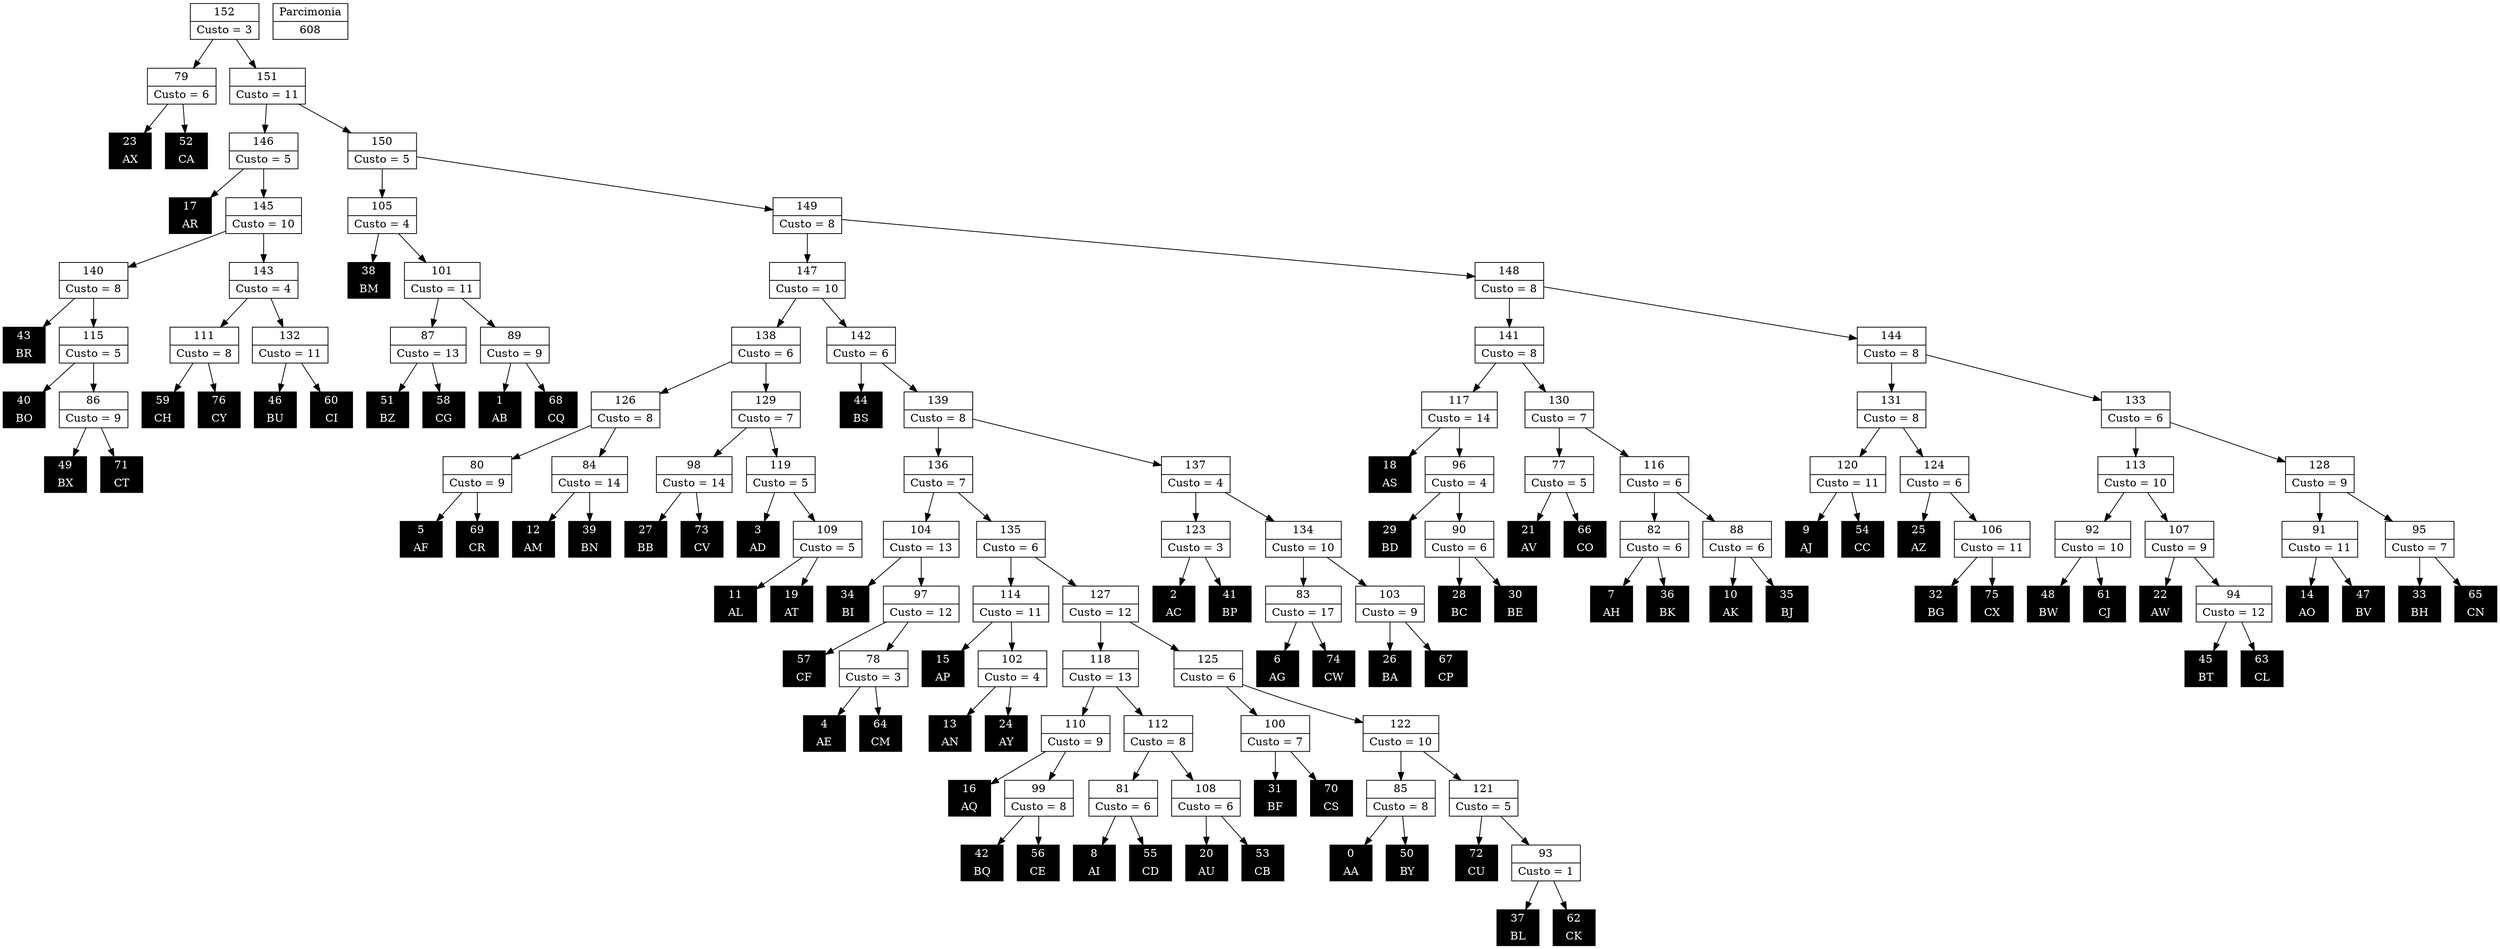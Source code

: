 Digraph G {
0 [shape="record", label="{0 | AA}",style=filled, color=black, fontcolor=white,fontsize=14, height=0.5]
1 [shape="record", label="{1 | AB}",style=filled, color=black, fontcolor=white,fontsize=14, height=0.5]
2 [shape="record", label="{2 | AC}",style=filled, color=black, fontcolor=white,fontsize=14, height=0.5]
3 [shape="record", label="{3 | AD}",style=filled, color=black, fontcolor=white,fontsize=14, height=0.5]
4 [shape="record", label="{4 | AE}",style=filled, color=black, fontcolor=white,fontsize=14, height=0.5]
5 [shape="record", label="{5 | AF}",style=filled, color=black, fontcolor=white,fontsize=14, height=0.5]
6 [shape="record", label="{6 | AG}",style=filled, color=black, fontcolor=white,fontsize=14, height=0.5]
7 [shape="record", label="{7 | AH}",style=filled, color=black, fontcolor=white,fontsize=14, height=0.5]
8 [shape="record", label="{8 | AI}",style=filled, color=black, fontcolor=white,fontsize=14, height=0.5]
9 [shape="record", label="{9 | AJ}",style=filled, color=black, fontcolor=white,fontsize=14, height=0.5]
10 [shape="record", label="{10 | AK}",style=filled, color=black, fontcolor=white,fontsize=14, height=0.5]
11 [shape="record", label="{11 | AL}",style=filled, color=black, fontcolor=white,fontsize=14, height=0.5]
12 [shape="record", label="{12 | AM}",style=filled, color=black, fontcolor=white,fontsize=14, height=0.5]
13 [shape="record", label="{13 | AN}",style=filled, color=black, fontcolor=white,fontsize=14, height=0.5]
14 [shape="record", label="{14 | AO}",style=filled, color=black, fontcolor=white,fontsize=14, height=0.5]
15 [shape="record", label="{15 | AP}",style=filled, color=black, fontcolor=white,fontsize=14, height=0.5]
16 [shape="record", label="{16 | AQ}",style=filled, color=black, fontcolor=white,fontsize=14, height=0.5]
17 [shape="record", label="{17 | AR}",style=filled, color=black, fontcolor=white,fontsize=14, height=0.5]
18 [shape="record", label="{18 | AS}",style=filled, color=black, fontcolor=white,fontsize=14, height=0.5]
19 [shape="record", label="{19 | AT}",style=filled, color=black, fontcolor=white,fontsize=14, height=0.5]
20 [shape="record", label="{20 | AU}",style=filled, color=black, fontcolor=white,fontsize=14, height=0.5]
21 [shape="record", label="{21 | AV}",style=filled, color=black, fontcolor=white,fontsize=14, height=0.5]
22 [shape="record", label="{22 | AW}",style=filled, color=black, fontcolor=white,fontsize=14, height=0.5]
23 [shape="record", label="{23 | AX}",style=filled, color=black, fontcolor=white,fontsize=14, height=0.5]
24 [shape="record", label="{24 | AY}",style=filled, color=black, fontcolor=white,fontsize=14, height=0.5]
25 [shape="record", label="{25 | AZ}",style=filled, color=black, fontcolor=white,fontsize=14, height=0.5]
26 [shape="record", label="{26 | BA}",style=filled, color=black, fontcolor=white,fontsize=14, height=0.5]
27 [shape="record", label="{27 | BB}",style=filled, color=black, fontcolor=white,fontsize=14, height=0.5]
28 [shape="record", label="{28 | BC}",style=filled, color=black, fontcolor=white,fontsize=14, height=0.5]
29 [shape="record", label="{29 | BD}",style=filled, color=black, fontcolor=white,fontsize=14, height=0.5]
30 [shape="record", label="{30 | BE}",style=filled, color=black, fontcolor=white,fontsize=14, height=0.5]
31 [shape="record", label="{31 | BF}",style=filled, color=black, fontcolor=white,fontsize=14, height=0.5]
32 [shape="record", label="{32 | BG}",style=filled, color=black, fontcolor=white,fontsize=14, height=0.5]
33 [shape="record", label="{33 | BH}",style=filled, color=black, fontcolor=white,fontsize=14, height=0.5]
34 [shape="record", label="{34 | BI}",style=filled, color=black, fontcolor=white,fontsize=14, height=0.5]
35 [shape="record", label="{35 | BJ}",style=filled, color=black, fontcolor=white,fontsize=14, height=0.5]
36 [shape="record", label="{36 | BK}",style=filled, color=black, fontcolor=white,fontsize=14, height=0.5]
37 [shape="record", label="{37 | BL}",style=filled, color=black, fontcolor=white,fontsize=14, height=0.5]
38 [shape="record", label="{38 | BM}",style=filled, color=black, fontcolor=white,fontsize=14, height=0.5]
39 [shape="record", label="{39 | BN}",style=filled, color=black, fontcolor=white,fontsize=14, height=0.5]
40 [shape="record", label="{40 | BO}",style=filled, color=black, fontcolor=white,fontsize=14, height=0.5]
41 [shape="record", label="{41 | BP}",style=filled, color=black, fontcolor=white,fontsize=14, height=0.5]
42 [shape="record", label="{42 | BQ}",style=filled, color=black, fontcolor=white,fontsize=14, height=0.5]
43 [shape="record", label="{43 | BR}",style=filled, color=black, fontcolor=white,fontsize=14, height=0.5]
44 [shape="record", label="{44 | BS}",style=filled, color=black, fontcolor=white,fontsize=14, height=0.5]
45 [shape="record", label="{45 | BT}",style=filled, color=black, fontcolor=white,fontsize=14, height=0.5]
46 [shape="record", label="{46 | BU}",style=filled, color=black, fontcolor=white,fontsize=14, height=0.5]
47 [shape="record", label="{47 | BV}",style=filled, color=black, fontcolor=white,fontsize=14, height=0.5]
48 [shape="record", label="{48 | BW}",style=filled, color=black, fontcolor=white,fontsize=14, height=0.5]
49 [shape="record", label="{49 | BX}",style=filled, color=black, fontcolor=white,fontsize=14, height=0.5]
50 [shape="record", label="{50 | BY}",style=filled, color=black, fontcolor=white,fontsize=14, height=0.5]
51 [shape="record", label="{51 | BZ}",style=filled, color=black, fontcolor=white,fontsize=14, height=0.5]
52 [shape="record", label="{52 | CA}",style=filled, color=black, fontcolor=white,fontsize=14, height=0.5]
53 [shape="record", label="{53 | CB}",style=filled, color=black, fontcolor=white,fontsize=14, height=0.5]
54 [shape="record", label="{54 | CC}",style=filled, color=black, fontcolor=white,fontsize=14, height=0.5]
55 [shape="record", label="{55 | CD}",style=filled, color=black, fontcolor=white,fontsize=14, height=0.5]
56 [shape="record", label="{56 | CE}",style=filled, color=black, fontcolor=white,fontsize=14, height=0.5]
57 [shape="record", label="{57 | CF}",style=filled, color=black, fontcolor=white,fontsize=14, height=0.5]
58 [shape="record", label="{58 | CG}",style=filled, color=black, fontcolor=white,fontsize=14, height=0.5]
59 [shape="record", label="{59 | CH}",style=filled, color=black, fontcolor=white,fontsize=14, height=0.5]
60 [shape="record", label="{60 | CI}",style=filled, color=black, fontcolor=white,fontsize=14, height=0.5]
61 [shape="record", label="{61 | CJ}",style=filled, color=black, fontcolor=white,fontsize=14, height=0.5]
62 [shape="record", label="{62 | CK}",style=filled, color=black, fontcolor=white,fontsize=14, height=0.5]
63 [shape="record", label="{63 | CL}",style=filled, color=black, fontcolor=white,fontsize=14, height=0.5]
64 [shape="record", label="{64 | CM}",style=filled, color=black, fontcolor=white,fontsize=14, height=0.5]
65 [shape="record", label="{65 | CN}",style=filled, color=black, fontcolor=white,fontsize=14, height=0.5]
66 [shape="record", label="{66 | CO}",style=filled, color=black, fontcolor=white,fontsize=14, height=0.5]
67 [shape="record", label="{67 | CP}",style=filled, color=black, fontcolor=white,fontsize=14, height=0.5]
68 [shape="record", label="{68 | CQ}",style=filled, color=black, fontcolor=white,fontsize=14, height=0.5]
69 [shape="record", label="{69 | CR}",style=filled, color=black, fontcolor=white,fontsize=14, height=0.5]
70 [shape="record", label="{70 | CS}",style=filled, color=black, fontcolor=white,fontsize=14, height=0.5]
71 [shape="record", label="{71 | CT}",style=filled, color=black, fontcolor=white,fontsize=14, height=0.5]
72 [shape="record", label="{72 | CU}",style=filled, color=black, fontcolor=white,fontsize=14, height=0.5]
73 [shape="record", label="{73 | CV}",style=filled, color=black, fontcolor=white,fontsize=14, height=0.5]
74 [shape="record", label="{74 | CW}",style=filled, color=black, fontcolor=white,fontsize=14, height=0.5]
75 [shape="record", label="{75 | CX}",style=filled, color=black, fontcolor=white,fontsize=14, height=0.5]
76 [shape="record", label="{76 | CY}",style=filled, color=black, fontcolor=white,fontsize=14, height=0.5]
77 [shape="record", label="{77|Custo = 5}"]
78 [shape="record", label="{78|Custo = 3}"]
79 [shape="record", label="{79|Custo = 6}"]
80 [shape="record", label="{80|Custo = 9}"]
81 [shape="record", label="{81|Custo = 6}"]
82 [shape="record", label="{82|Custo = 6}"]
83 [shape="record", label="{83|Custo = 17}"]
84 [shape="record", label="{84|Custo = 14}"]
85 [shape="record", label="{85|Custo = 8}"]
86 [shape="record", label="{86|Custo = 9}"]
87 [shape="record", label="{87|Custo = 13}"]
88 [shape="record", label="{88|Custo = 6}"]
89 [shape="record", label="{89|Custo = 9}"]
90 [shape="record", label="{90|Custo = 6}"]
91 [shape="record", label="{91|Custo = 11}"]
92 [shape="record", label="{92|Custo = 10}"]
93 [shape="record", label="{93|Custo = 1}"]
94 [shape="record", label="{94|Custo = 12}"]
95 [shape="record", label="{95|Custo = 7}"]
96 [shape="record", label="{96|Custo = 4}"]
97 [shape="record", label="{97|Custo = 12}"]
98 [shape="record", label="{98|Custo = 14}"]
99 [shape="record", label="{99|Custo = 8}"]
100 [shape="record", label="{100|Custo = 7}"]
101 [shape="record", label="{101|Custo = 11}"]
102 [shape="record", label="{102|Custo = 4}"]
103 [shape="record", label="{103|Custo = 9}"]
104 [shape="record", label="{104|Custo = 13}"]
105 [shape="record", label="{105|Custo = 4}"]
106 [shape="record", label="{106|Custo = 11}"]
107 [shape="record", label="{107|Custo = 9}"]
108 [shape="record", label="{108|Custo = 6}"]
109 [shape="record", label="{109|Custo = 5}"]
110 [shape="record", label="{110|Custo = 9}"]
111 [shape="record", label="{111|Custo = 8}"]
112 [shape="record", label="{112|Custo = 8}"]
113 [shape="record", label="{113|Custo = 10}"]
114 [shape="record", label="{114|Custo = 11}"]
115 [shape="record", label="{115|Custo = 5}"]
116 [shape="record", label="{116|Custo = 6}"]
117 [shape="record", label="{117|Custo = 14}"]
118 [shape="record", label="{118|Custo = 13}"]
119 [shape="record", label="{119|Custo = 5}"]
120 [shape="record", label="{120|Custo = 11}"]
121 [shape="record", label="{121|Custo = 5}"]
122 [shape="record", label="{122|Custo = 10}"]
123 [shape="record", label="{123|Custo = 3}"]
124 [shape="record", label="{124|Custo = 6}"]
125 [shape="record", label="{125|Custo = 6}"]
126 [shape="record", label="{126|Custo = 8}"]
127 [shape="record", label="{127|Custo = 12}"]
128 [shape="record", label="{128|Custo = 9}"]
129 [shape="record", label="{129|Custo = 7}"]
130 [shape="record", label="{130|Custo = 7}"]
131 [shape="record", label="{131|Custo = 8}"]
132 [shape="record", label="{132|Custo = 11}"]
133 [shape="record", label="{133|Custo = 6}"]
134 [shape="record", label="{134|Custo = 10}"]
135 [shape="record", label="{135|Custo = 6}"]
136 [shape="record", label="{136|Custo = 7}"]
137 [shape="record", label="{137|Custo = 4}"]
138 [shape="record", label="{138|Custo = 6}"]
139 [shape="record", label="{139|Custo = 8}"]
140 [shape="record", label="{140|Custo = 8}"]
141 [shape="record", label="{141|Custo = 8}"]
142 [shape="record", label="{142|Custo = 6}"]
143 [shape="record", label="{143|Custo = 4}"]
144 [shape="record", label="{144|Custo = 8}"]
145 [shape="record", label="{145|Custo = 10}"]
146 [shape="record", label="{146|Custo = 5}"]
147 [shape="record", label="{147|Custo = 10}"]
148 [shape="record", label="{148|Custo = 8}"]
149 [shape="record", label="{149|Custo = 8}"]
150 [shape="record", label="{150|Custo = 5}"]
151 [shape="record", label="{151|Custo = 11}"]
152 [shape="record", label="{152|Custo = 3}"]

77->66
77->21
78->64
78->4
79->52
79->23
80->69
80->5
81->55
81->8
82->36
82->7
83->74
83->6
84->39
84->12
85->50
85->0
86->71
86->49
87->58
87->51
88->35
88->10
89->68
89->1
90->30
90->28
91->47
91->14
92->61
92->48
93->62
93->37
94->63
94->45
95->65
95->33
96->90
96->29
97->78
97->57
98->73
98->27
99->56
99->42
100->70
100->31
101->89
101->87
102->24
102->13
103->67
103->26
104->97
104->34
105->101
105->38
106->75
106->32
107->94
107->22
108->53
108->20
109->19
109->11
110->99
110->16
111->76
111->59
112->108
112->81
113->107
113->92
114->102
114->15
115->86
115->40
116->88
116->82
117->96
117->18
118->112
118->110
119->109
119->3
120->54
120->9
121->93
121->72
122->121
122->85
123->41
123->2
124->106
124->25
125->122
125->100
126->84
126->80
127->125
127->118
128->95
128->91
129->119
129->98
130->116
130->77
131->124
131->120
132->60
132->46
133->128
133->113
134->103
134->83
135->127
135->114
136->135
136->104
137->134
137->123
138->129
138->126
139->137
139->136
140->115
140->43
141->130
141->117
142->139
142->44
143->132
143->111
144->133
144->131
145->143
145->140
146->145
146->17
147->142
147->138
148->144
148->141
149->148
149->147
150->149
150->105
151->150
151->146
152->151
152->79

608 [shape="record", label="{Parcimonia|608}"]
}